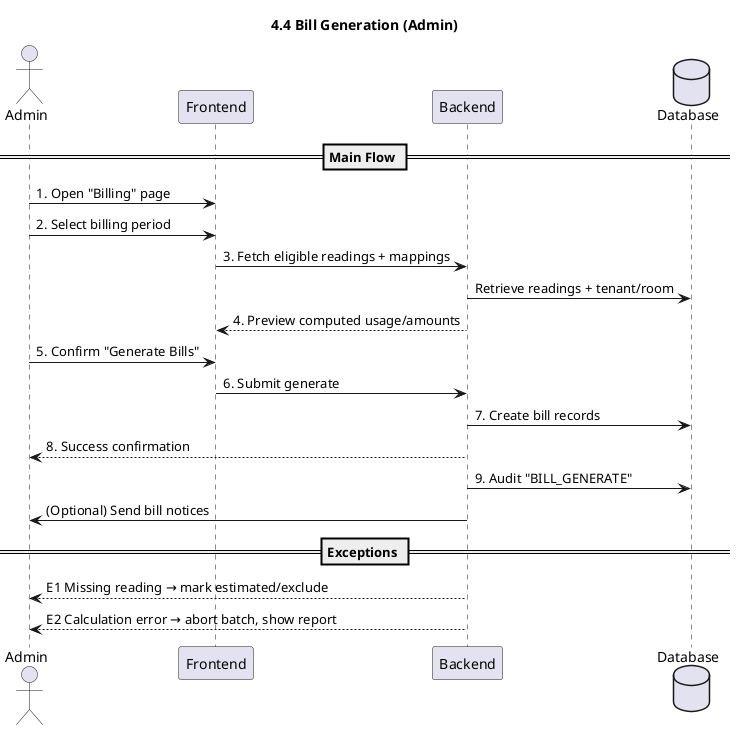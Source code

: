@startuml
title 4.4 Bill Generation (Admin)

actor Admin
participant Frontend
participant Backend
database Database

== Main Flow ==
Admin -> Frontend: 1. Open "Billing" page
Admin -> Frontend: 2. Select billing period
Frontend -> Backend: 3. Fetch eligible readings + mappings
Backend -> Database: Retrieve readings + tenant/room
Backend --> Frontend: 4. Preview computed usage/amounts
Admin -> Frontend: 5. Confirm "Generate Bills"
Frontend -> Backend: 6. Submit generate
Backend -> Database: 7. Create bill records
Backend --> Admin: 8. Success confirmation
Backend -> Database: 9. Audit "BILL_GENERATE"
Backend -> Admin: (Optional) Send bill notices

== Exceptions ==
Backend --> Admin: E1 Missing reading → mark estimated/exclude
Backend --> Admin: E2 Calculation error → abort batch, show report

@enduml

